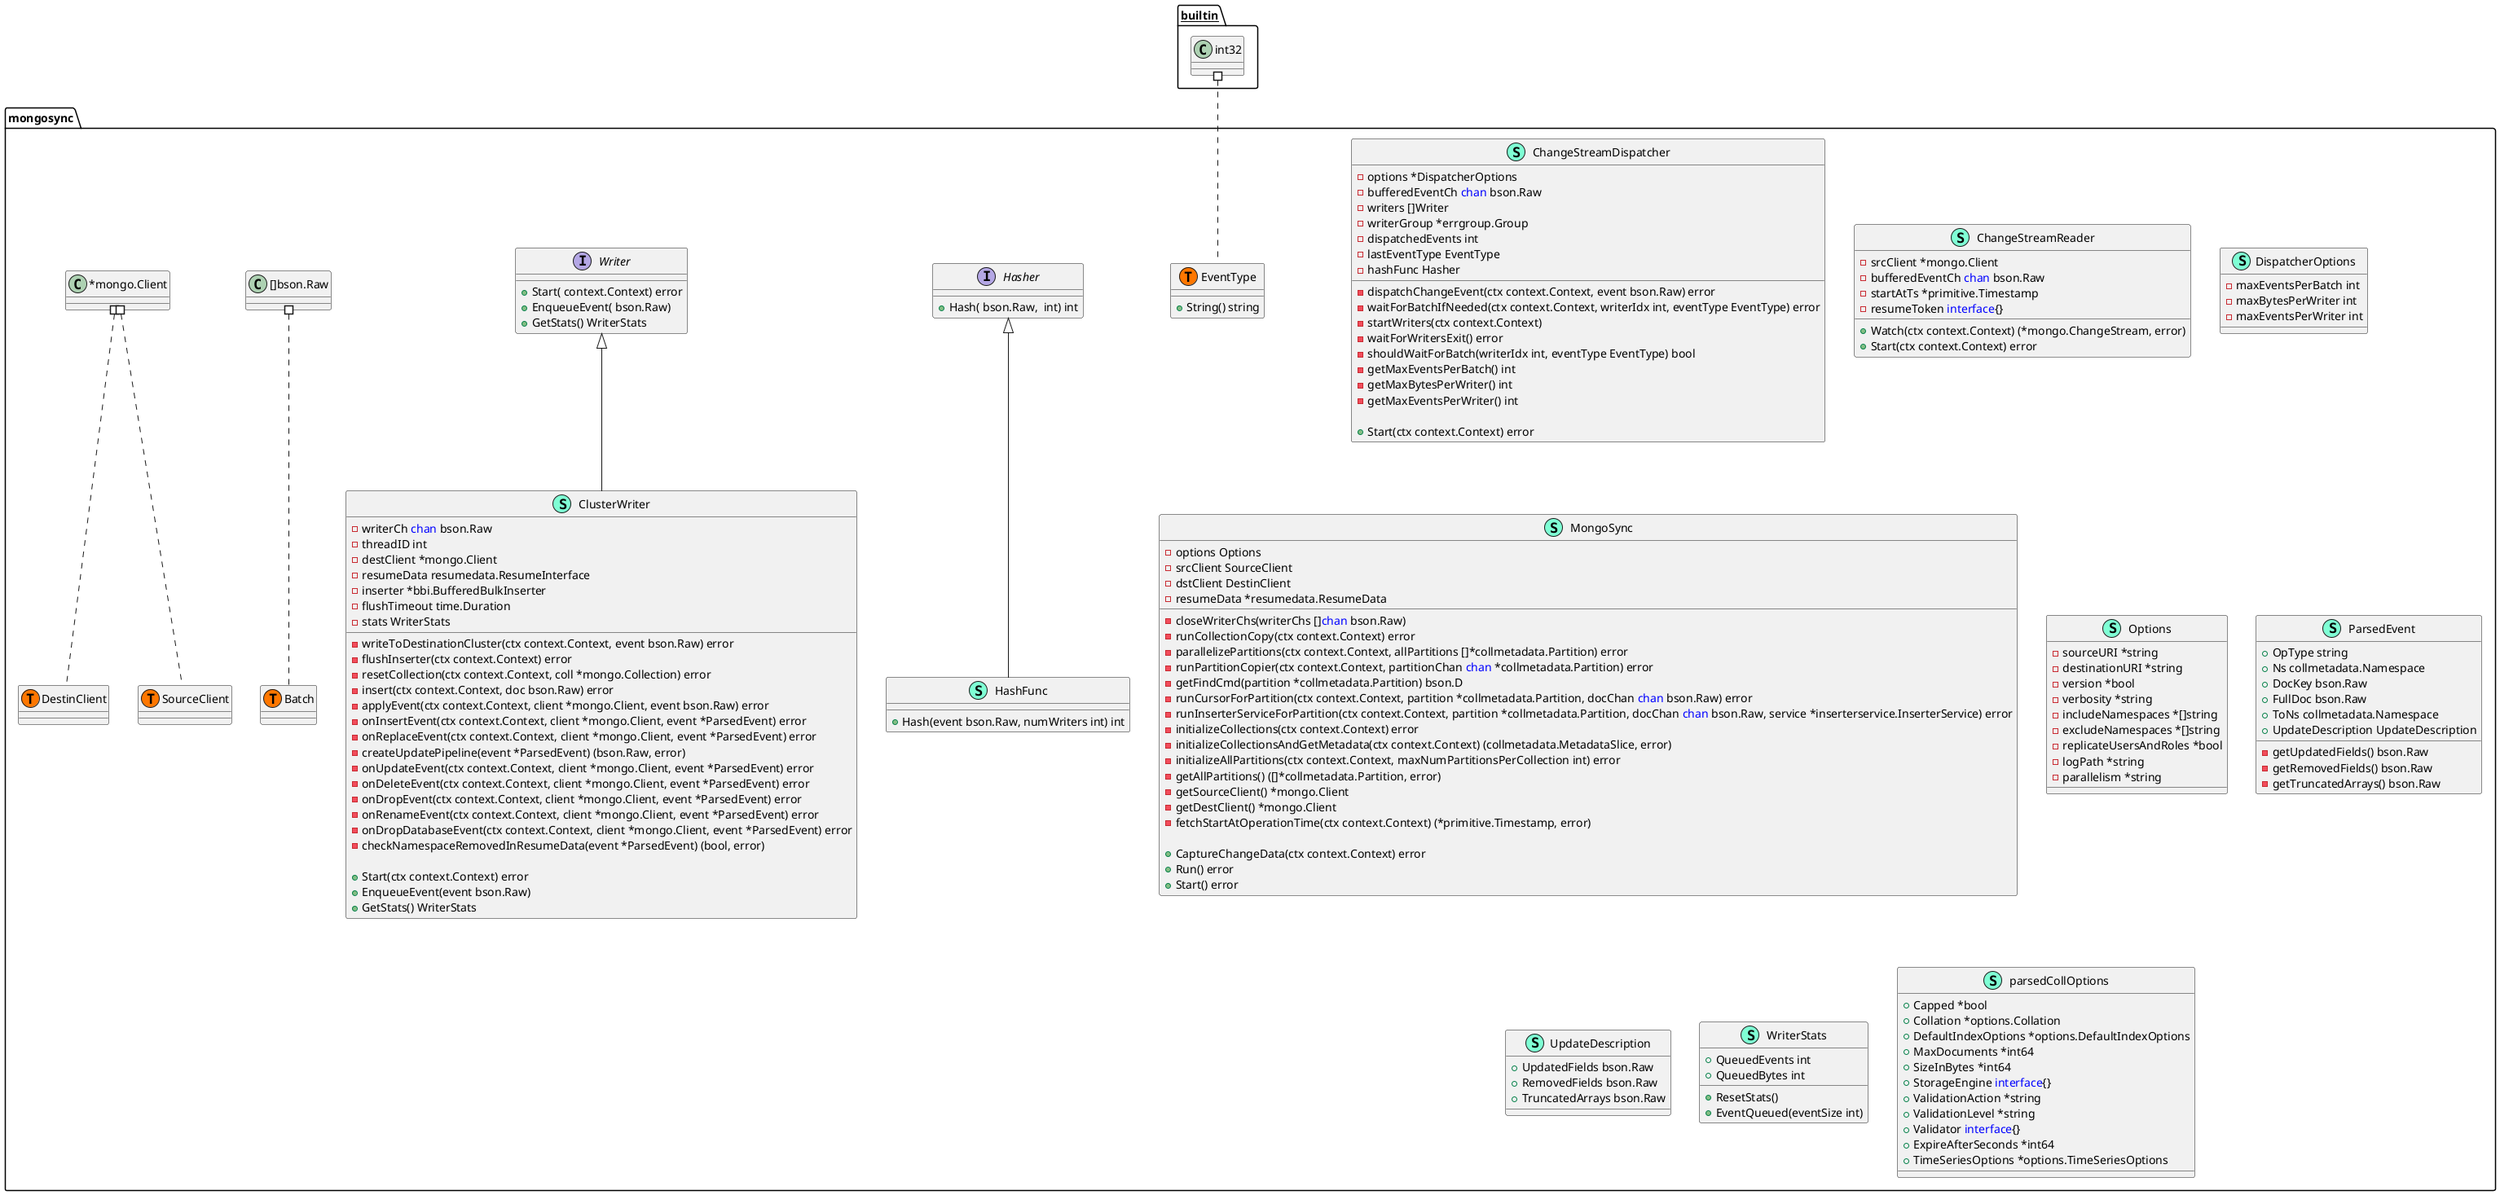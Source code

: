 @startuml
namespace mongosync {
    class ChangeStreamDispatcher << (S,Aquamarine) >> {
        - options *DispatcherOptions
        - bufferedEventCh <font color=blue>chan</font> bson.Raw
        - writers []Writer
        - writerGroup *errgroup.Group
        - dispatchedEvents int
        - lastEventType EventType
        - hashFunc Hasher

        - dispatchChangeEvent(ctx context.Context, event bson.Raw) error
        - waitForBatchIfNeeded(ctx context.Context, writerIdx int, eventType EventType) error
        - startWriters(ctx context.Context) 
        - waitForWritersExit() error
        - shouldWaitForBatch(writerIdx int, eventType EventType) bool
        - getMaxEventsPerBatch() int
        - getMaxBytesPerWriter() int
        - getMaxEventsPerWriter() int

        + Start(ctx context.Context) error

    }
    class ChangeStreamReader << (S,Aquamarine) >> {
        - srcClient *mongo.Client
        - bufferedEventCh <font color=blue>chan</font> bson.Raw
        - startAtTs *primitive.Timestamp
        - resumeToken <font color=blue>interface</font>{}

        + Watch(ctx context.Context) (*mongo.ChangeStream, error)
        + Start(ctx context.Context) error

    }
    class ClusterWriter << (S,Aquamarine) >> {
        - writerCh <font color=blue>chan</font> bson.Raw
        - threadID int
        - destClient *mongo.Client
        - resumeData resumedata.ResumeInterface
        - inserter *bbi.BufferedBulkInserter
        - flushTimeout time.Duration
        - stats WriterStats

        - writeToDestinationCluster(ctx context.Context, event bson.Raw) error
        - flushInserter(ctx context.Context) error
        - resetCollection(ctx context.Context, coll *mongo.Collection) error
        - insert(ctx context.Context, doc bson.Raw) error
        - applyEvent(ctx context.Context, client *mongo.Client, event bson.Raw) error
        - onInsertEvent(ctx context.Context, client *mongo.Client, event *ParsedEvent) error
        - onReplaceEvent(ctx context.Context, client *mongo.Client, event *ParsedEvent) error
        - createUpdatePipeline(event *ParsedEvent) (bson.Raw, error)
        - onUpdateEvent(ctx context.Context, client *mongo.Client, event *ParsedEvent) error
        - onDeleteEvent(ctx context.Context, client *mongo.Client, event *ParsedEvent) error
        - onDropEvent(ctx context.Context, client *mongo.Client, event *ParsedEvent) error
        - onRenameEvent(ctx context.Context, client *mongo.Client, event *ParsedEvent) error
        - onDropDatabaseEvent(ctx context.Context, client *mongo.Client, event *ParsedEvent) error
        - checkNamespaceRemovedInResumeData(event *ParsedEvent) (bool, error)

        + Start(ctx context.Context) error
        + EnqueueEvent(event bson.Raw) 
        + GetStats() WriterStats

    }
    class DispatcherOptions << (S,Aquamarine) >> {
        - maxEventsPerBatch int
        - maxBytesPerWriter int
        - maxEventsPerWriter int

    }
    class EventType << (S,Aquamarine) >> {
        + String() string

    }
    class HashFunc << (S,Aquamarine) >> {
        + Hash(event bson.Raw, numWriters int) int

    }
    interface Hasher  {
        + Hash( bson.Raw,  int) int

    }
    class MongoSync << (S,Aquamarine) >> {
        - options Options
        - srcClient SourceClient
        - dstClient DestinClient
        - resumeData *resumedata.ResumeData

        - closeWriterChs(writerChs []<font color=blue>chan</font> bson.Raw) 
        - runCollectionCopy(ctx context.Context) error
        - parallelizePartitions(ctx context.Context, allPartitions []*collmetadata.Partition) error
        - runPartitionCopier(ctx context.Context, partitionChan <font color=blue>chan</font> *collmetadata.Partition) error
        - getFindCmd(partition *collmetadata.Partition) bson.D
        - runCursorForPartition(ctx context.Context, partition *collmetadata.Partition, docChan <font color=blue>chan</font> bson.Raw) error
        - runInserterServiceForPartition(ctx context.Context, partition *collmetadata.Partition, docChan <font color=blue>chan</font> bson.Raw, service *inserterservice.InserterService) error
        - initializeCollections(ctx context.Context) error
        - initializeCollectionsAndGetMetadata(ctx context.Context) (collmetadata.MetadataSlice, error)
        - initializeAllPartitions(ctx context.Context, maxNumPartitionsPerCollection int) error
        - getAllPartitions() ([]*collmetadata.Partition, error)
        - getSourceClient() *mongo.Client
        - getDestClient() *mongo.Client
        - fetchStartAtOperationTime(ctx context.Context) (*primitive.Timestamp, error)

        + CaptureChangeData(ctx context.Context) error
        + Run() error
        + Start() error

    }
    class Options << (S,Aquamarine) >> {
        - sourceURI *string
        - destinationURI *string
        - version *bool
        - verbosity *string
        - includeNamespaces *[]string
        - excludeNamespaces *[]string
        - replicateUsersAndRoles *bool
        - logPath *string
        - parallelism *string

    }
    class ParsedEvent << (S,Aquamarine) >> {
        + OpType string
        + Ns collmetadata.Namespace
        + DocKey bson.Raw
        + FullDoc bson.Raw
        + ToNs collmetadata.Namespace
        + UpdateDescription UpdateDescription

        - getUpdatedFields() bson.Raw
        - getRemovedFields() bson.Raw
        - getTruncatedArrays() bson.Raw

    }
    class UpdateDescription << (S,Aquamarine) >> {
        + UpdatedFields bson.Raw
        + RemovedFields bson.Raw
        + TruncatedArrays bson.Raw

    }
    interface Writer  {
        + Start( context.Context) error
        + EnqueueEvent( bson.Raw) 
        + GetStats() WriterStats

    }
    class WriterStats << (S,Aquamarine) >> {
        + QueuedEvents int
        + QueuedBytes int

        + ResetStats() 
        + EventQueued(eventSize int) 

    }
    class mongosync.Batch << (T, #FF7700) >>  {
    }
    class mongosync.DestinClient << (T, #FF7700) >>  {
    }
    class mongosync.EventType << (T, #FF7700) >>  {
    }
    class mongosync.SourceClient << (T, #FF7700) >>  {
    }
    class parsedCollOptions << (S,Aquamarine) >> {
        + Capped *bool
        + Collation *options.Collation
        + DefaultIndexOptions *options.DefaultIndexOptions
        + MaxDocuments *int64
        + SizeInBytes *int64
        + StorageEngine <font color=blue>interface</font>{}
        + ValidationAction *string
        + ValidationLevel *string
        + Validator <font color=blue>interface</font>{}
        + ExpireAfterSeconds *int64
        + TimeSeriesOptions *options.TimeSeriesOptions

    }
    class "[]bson.Raw" as bsonRaw {
        'This class was created so that we can correctly have an alias pointing to this name. Since it contains dots that can break namespaces
    }
    class "*mongo.Client" as mongoClient {
        'This class was created so that we can correctly have an alias pointing to this name. Since it contains dots that can break namespaces
    }
}

"mongosync.Writer" <|-- "mongosync.ClusterWriter"
"mongosync.Hasher" <|-- "mongosync.HashFunc"

"__builtin__.int32" #.. "mongosync.EventType"
"mongosync.mongoClient" #.. "mongosync.DestinClient"
"mongosync.mongoClient" #.. "mongosync.SourceClient"
"mongosync.bsonRaw" #.. "mongosync.Batch"
@enduml

